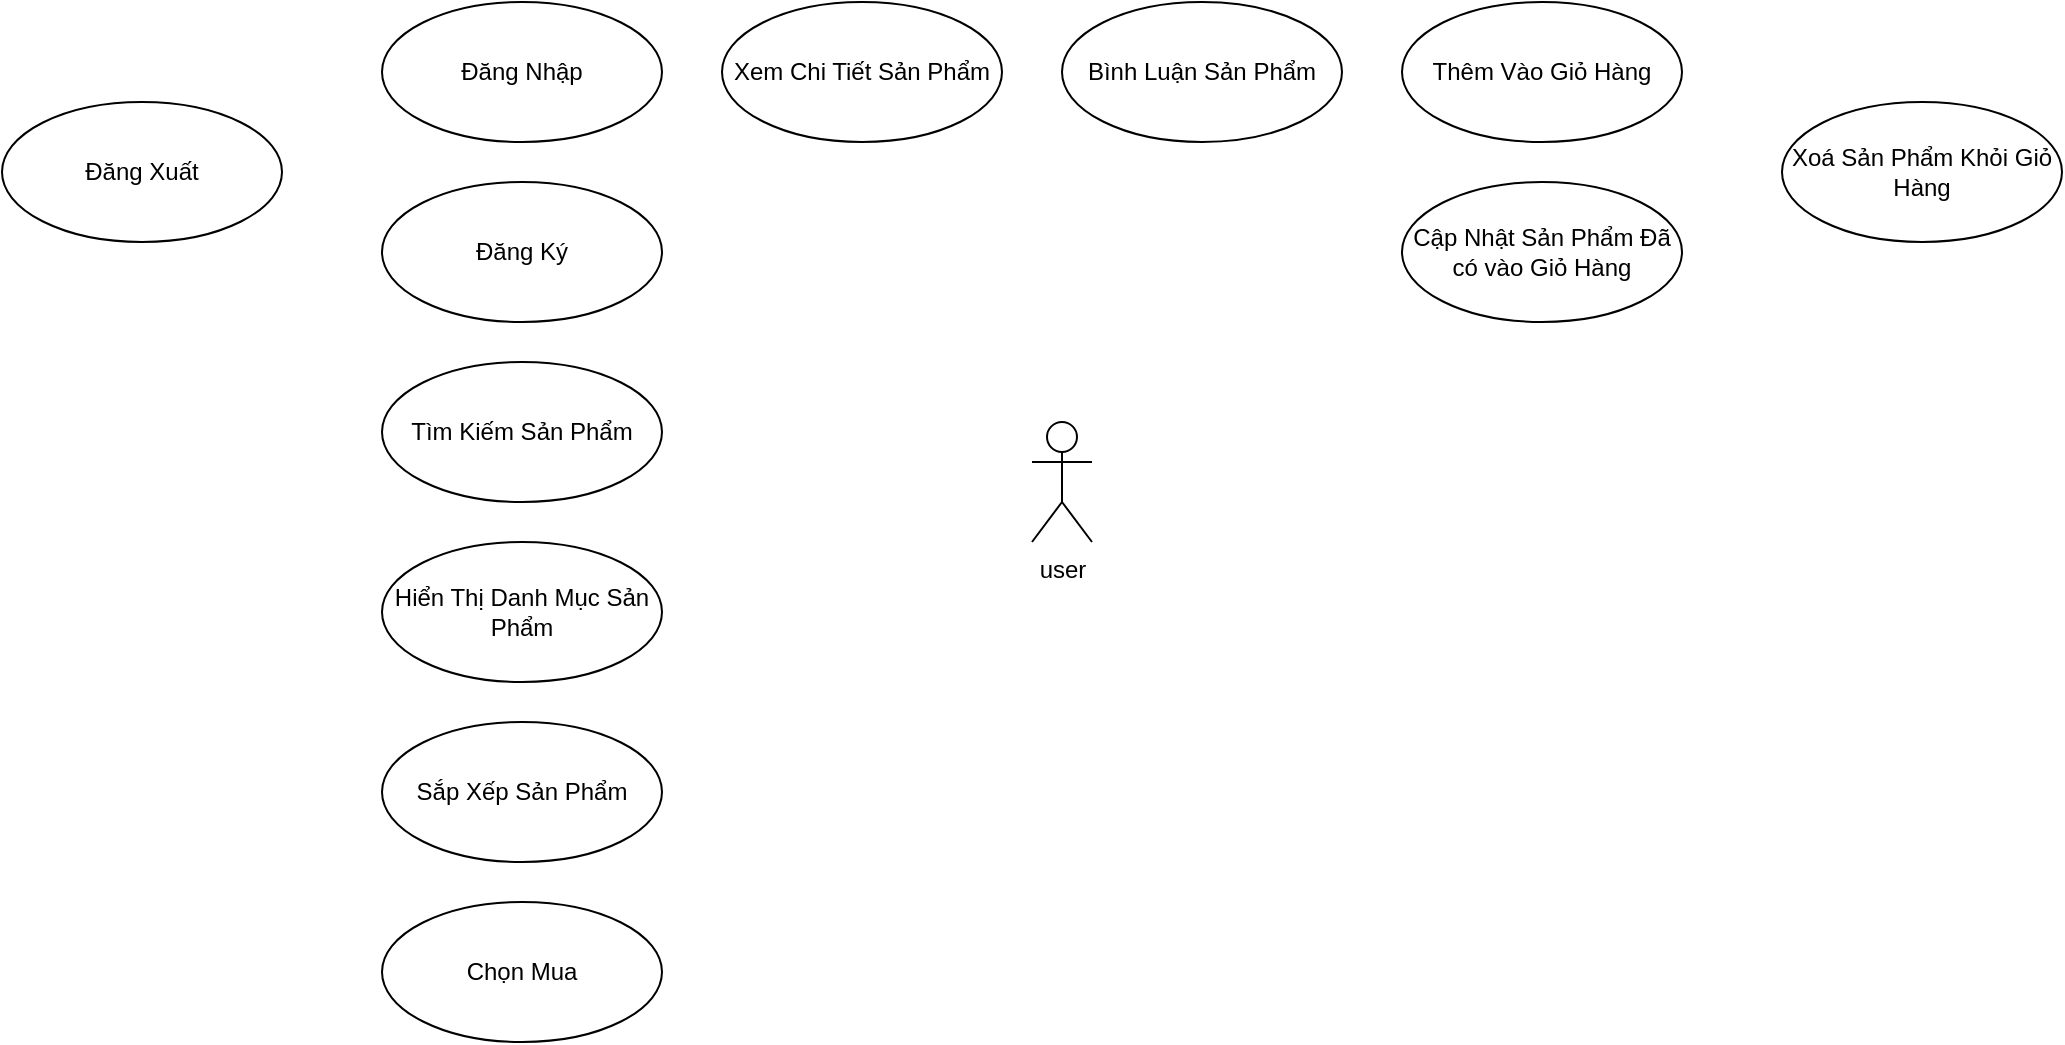<mxfile version="15.6.2" type="github">
  <diagram id="A9NkU877iMs-M_YD1jBZ" name="Page-1">
    <mxGraphModel dx="2228" dy="770" grid="1" gridSize="10" guides="1" tooltips="1" connect="1" arrows="1" fold="1" page="1" pageScale="1" pageWidth="850" pageHeight="1100" math="0" shadow="0">
      <root>
        <mxCell id="0" />
        <mxCell id="1" parent="0" />
        <mxCell id="ciuAda384m2Fm6nHkPKZ-1" value="user&lt;br&gt;" style="shape=umlActor;verticalLabelPosition=bottom;verticalAlign=top;html=1;outlineConnect=0;" vertex="1" parent="1">
          <mxGeometry x="425" y="270" width="30" height="60" as="geometry" />
        </mxCell>
        <mxCell id="ciuAda384m2Fm6nHkPKZ-2" value="Đăng Nhập" style="ellipse;whiteSpace=wrap;html=1;" vertex="1" parent="1">
          <mxGeometry x="100" y="60" width="140" height="70" as="geometry" />
        </mxCell>
        <mxCell id="ciuAda384m2Fm6nHkPKZ-3" value="Đăng Ký" style="ellipse;whiteSpace=wrap;html=1;" vertex="1" parent="1">
          <mxGeometry x="100" y="150" width="140" height="70" as="geometry" />
        </mxCell>
        <mxCell id="ciuAda384m2Fm6nHkPKZ-4" value="Đăng Xuất" style="ellipse;whiteSpace=wrap;html=1;" vertex="1" parent="1">
          <mxGeometry x="-90" y="110" width="140" height="70" as="geometry" />
        </mxCell>
        <mxCell id="ciuAda384m2Fm6nHkPKZ-5" value="Tìm Kiếm Sản Phẩm" style="ellipse;whiteSpace=wrap;html=1;" vertex="1" parent="1">
          <mxGeometry x="100" y="240" width="140" height="70" as="geometry" />
        </mxCell>
        <mxCell id="ciuAda384m2Fm6nHkPKZ-6" value="Hiển Thị Danh Mục Sản Phẩm" style="ellipse;whiteSpace=wrap;html=1;" vertex="1" parent="1">
          <mxGeometry x="100" y="330" width="140" height="70" as="geometry" />
        </mxCell>
        <mxCell id="ciuAda384m2Fm6nHkPKZ-7" value="Sắp Xếp Sản Phẩm" style="ellipse;whiteSpace=wrap;html=1;" vertex="1" parent="1">
          <mxGeometry x="100" y="420" width="140" height="70" as="geometry" />
        </mxCell>
        <mxCell id="ciuAda384m2Fm6nHkPKZ-8" value="Chọn Mua" style="ellipse;whiteSpace=wrap;html=1;" vertex="1" parent="1">
          <mxGeometry x="100" y="510" width="140" height="70" as="geometry" />
        </mxCell>
        <mxCell id="ciuAda384m2Fm6nHkPKZ-9" value="Xem Chi Tiết Sản Phẩm" style="ellipse;whiteSpace=wrap;html=1;" vertex="1" parent="1">
          <mxGeometry x="270" y="60" width="140" height="70" as="geometry" />
        </mxCell>
        <mxCell id="ciuAda384m2Fm6nHkPKZ-10" value="Bình Luận Sản Phẩm" style="ellipse;whiteSpace=wrap;html=1;" vertex="1" parent="1">
          <mxGeometry x="440" y="60" width="140" height="70" as="geometry" />
        </mxCell>
        <mxCell id="ciuAda384m2Fm6nHkPKZ-11" value="Thêm Vào Giỏ Hàng" style="ellipse;whiteSpace=wrap;html=1;" vertex="1" parent="1">
          <mxGeometry x="610" y="60" width="140" height="70" as="geometry" />
        </mxCell>
        <mxCell id="ciuAda384m2Fm6nHkPKZ-12" value="Cập Nhật Sản Phẩm Đã có vào Giỏ Hàng" style="ellipse;whiteSpace=wrap;html=1;" vertex="1" parent="1">
          <mxGeometry x="610" y="150" width="140" height="70" as="geometry" />
        </mxCell>
        <mxCell id="ciuAda384m2Fm6nHkPKZ-13" value="Xoá Sản Phẩm Khỏi Giỏ Hàng" style="ellipse;whiteSpace=wrap;html=1;" vertex="1" parent="1">
          <mxGeometry x="800" y="110" width="140" height="70" as="geometry" />
        </mxCell>
      </root>
    </mxGraphModel>
  </diagram>
</mxfile>
